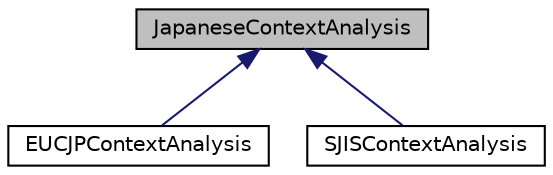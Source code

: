 digraph "JapaneseContextAnalysis"
{
  edge [fontname="Helvetica",fontsize="10",labelfontname="Helvetica",labelfontsize="10"];
  node [fontname="Helvetica",fontsize="10",shape=record];
  Node0 [label="JapaneseContextAnalysis",height=0.2,width=0.4,color="black", fillcolor="grey75", style="filled", fontcolor="black"];
  Node0 -> Node1 [dir="back",color="midnightblue",fontsize="10",style="solid",fontname="Helvetica"];
  Node1 [label="EUCJPContextAnalysis",height=0.2,width=0.4,color="black", fillcolor="white", style="filled",URL="$class_e_u_c_j_p_context_analysis.html"];
  Node0 -> Node2 [dir="back",color="midnightblue",fontsize="10",style="solid",fontname="Helvetica"];
  Node2 [label="SJISContextAnalysis",height=0.2,width=0.4,color="black", fillcolor="white", style="filled",URL="$class_s_j_i_s_context_analysis.html"];
}
